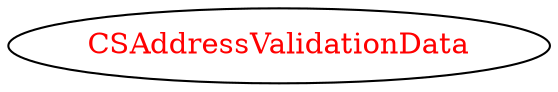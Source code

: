 digraph dependencyGraph {
 concentrate=true;
 ranksep="2.0";
 rankdir="LR"; 
 splines="ortho";
"CSAddressValidationData" [fontcolor="red"];
}
